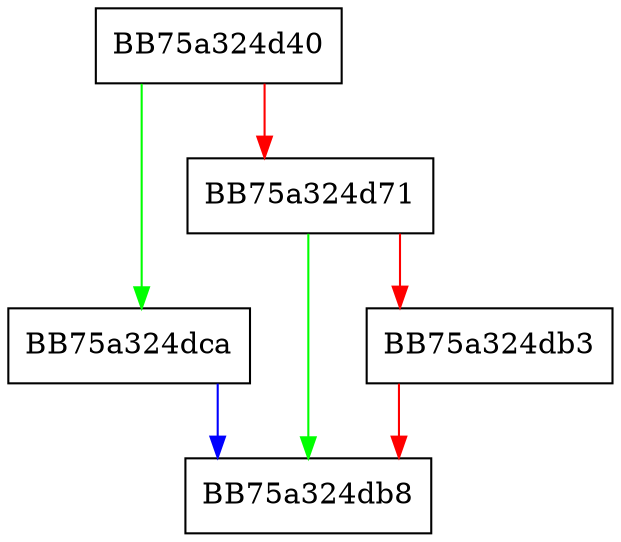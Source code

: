 digraph GetSyncMonitoringFlags {
  node [shape="box"];
  graph [splines=ortho];
  BB75a324d40 -> BB75a324dca [color="green"];
  BB75a324d40 -> BB75a324d71 [color="red"];
  BB75a324d71 -> BB75a324db8 [color="green"];
  BB75a324d71 -> BB75a324db3 [color="red"];
  BB75a324db3 -> BB75a324db8 [color="red"];
  BB75a324dca -> BB75a324db8 [color="blue"];
}